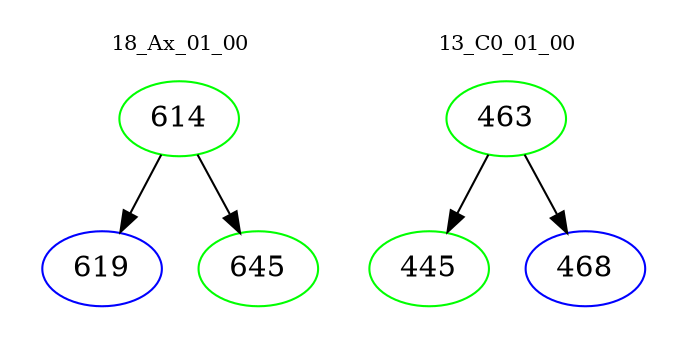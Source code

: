 digraph{
subgraph cluster_0 {
color = white
label = "18_Ax_01_00";
fontsize=10;
T0_614 [label="614", color="green"]
T0_614 -> T0_619 [color="black"]
T0_619 [label="619", color="blue"]
T0_614 -> T0_645 [color="black"]
T0_645 [label="645", color="green"]
}
subgraph cluster_1 {
color = white
label = "13_C0_01_00";
fontsize=10;
T1_463 [label="463", color="green"]
T1_463 -> T1_445 [color="black"]
T1_445 [label="445", color="green"]
T1_463 -> T1_468 [color="black"]
T1_468 [label="468", color="blue"]
}
}
